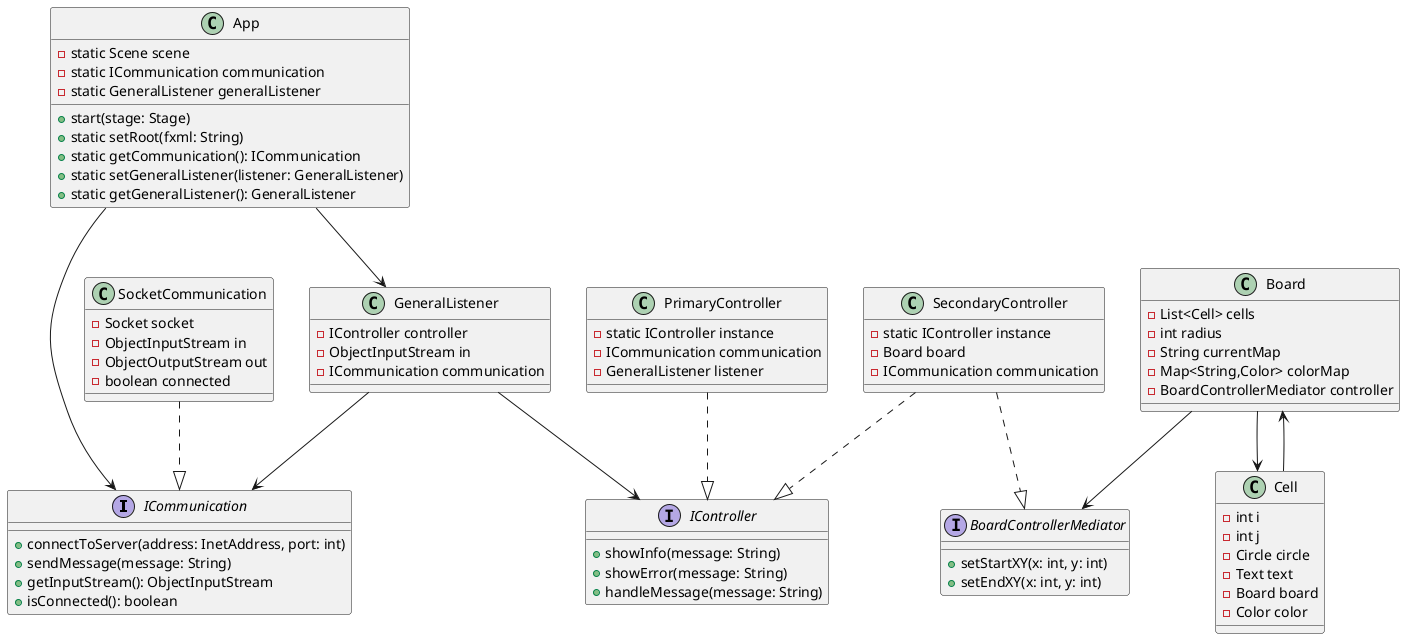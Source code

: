 @startuml

' Interfaces
interface ICommunication {
  +connectToServer(address: InetAddress, port: int)
  +sendMessage(message: String)
  +getInputStream(): ObjectInputStream
  +isConnected(): boolean
}

interface IController {
  +showInfo(message: String)
  +showError(message: String) 
  +handleMessage(message: String)
}

interface BoardControllerMediator {
  +setStartXY(x: int, y: int)
  +setEndXY(x: int, y: int)
}

' Classes
class App {
  -static Scene scene
  -static ICommunication communication
  -static GeneralListener generalListener
  +start(stage: Stage)
  +static setRoot(fxml: String)
  +static getCommunication(): ICommunication
  +static setGeneralListener(listener: GeneralListener)
  +static getGeneralListener(): GeneralListener
}

class SocketCommunication {
  -Socket socket
  -ObjectInputStream in
  -ObjectOutputStream out
  -boolean connected
}

class Board {
  -List<Cell> cells
  -int radius
  -String currentMap
  -Map<String,Color> colorMap
  -BoardControllerMediator controller
}

class Cell {
  -int i
  -int j
  -Circle circle
  -Text text
  -Board board
  -Color color
}

class GeneralListener {
  -IController controller
  -ObjectInputStream in
  -ICommunication communication
}

class PrimaryController {
  -static IController instance
  -ICommunication communication
  -GeneralListener listener
}

class SecondaryController {
  -static IController instance
  -Board board
  -ICommunication communication
}

' Relationships
App --> ICommunication
App --> GeneralListener

SocketCommunication ..|> ICommunication

PrimaryController ..|> IController
SecondaryController ..|> IController
SecondaryController ..|> BoardControllerMediator

Board --> BoardControllerMediator
Board --> Cell

Cell --> Board

GeneralListener --> IController
GeneralListener --> ICommunication

@enduml
